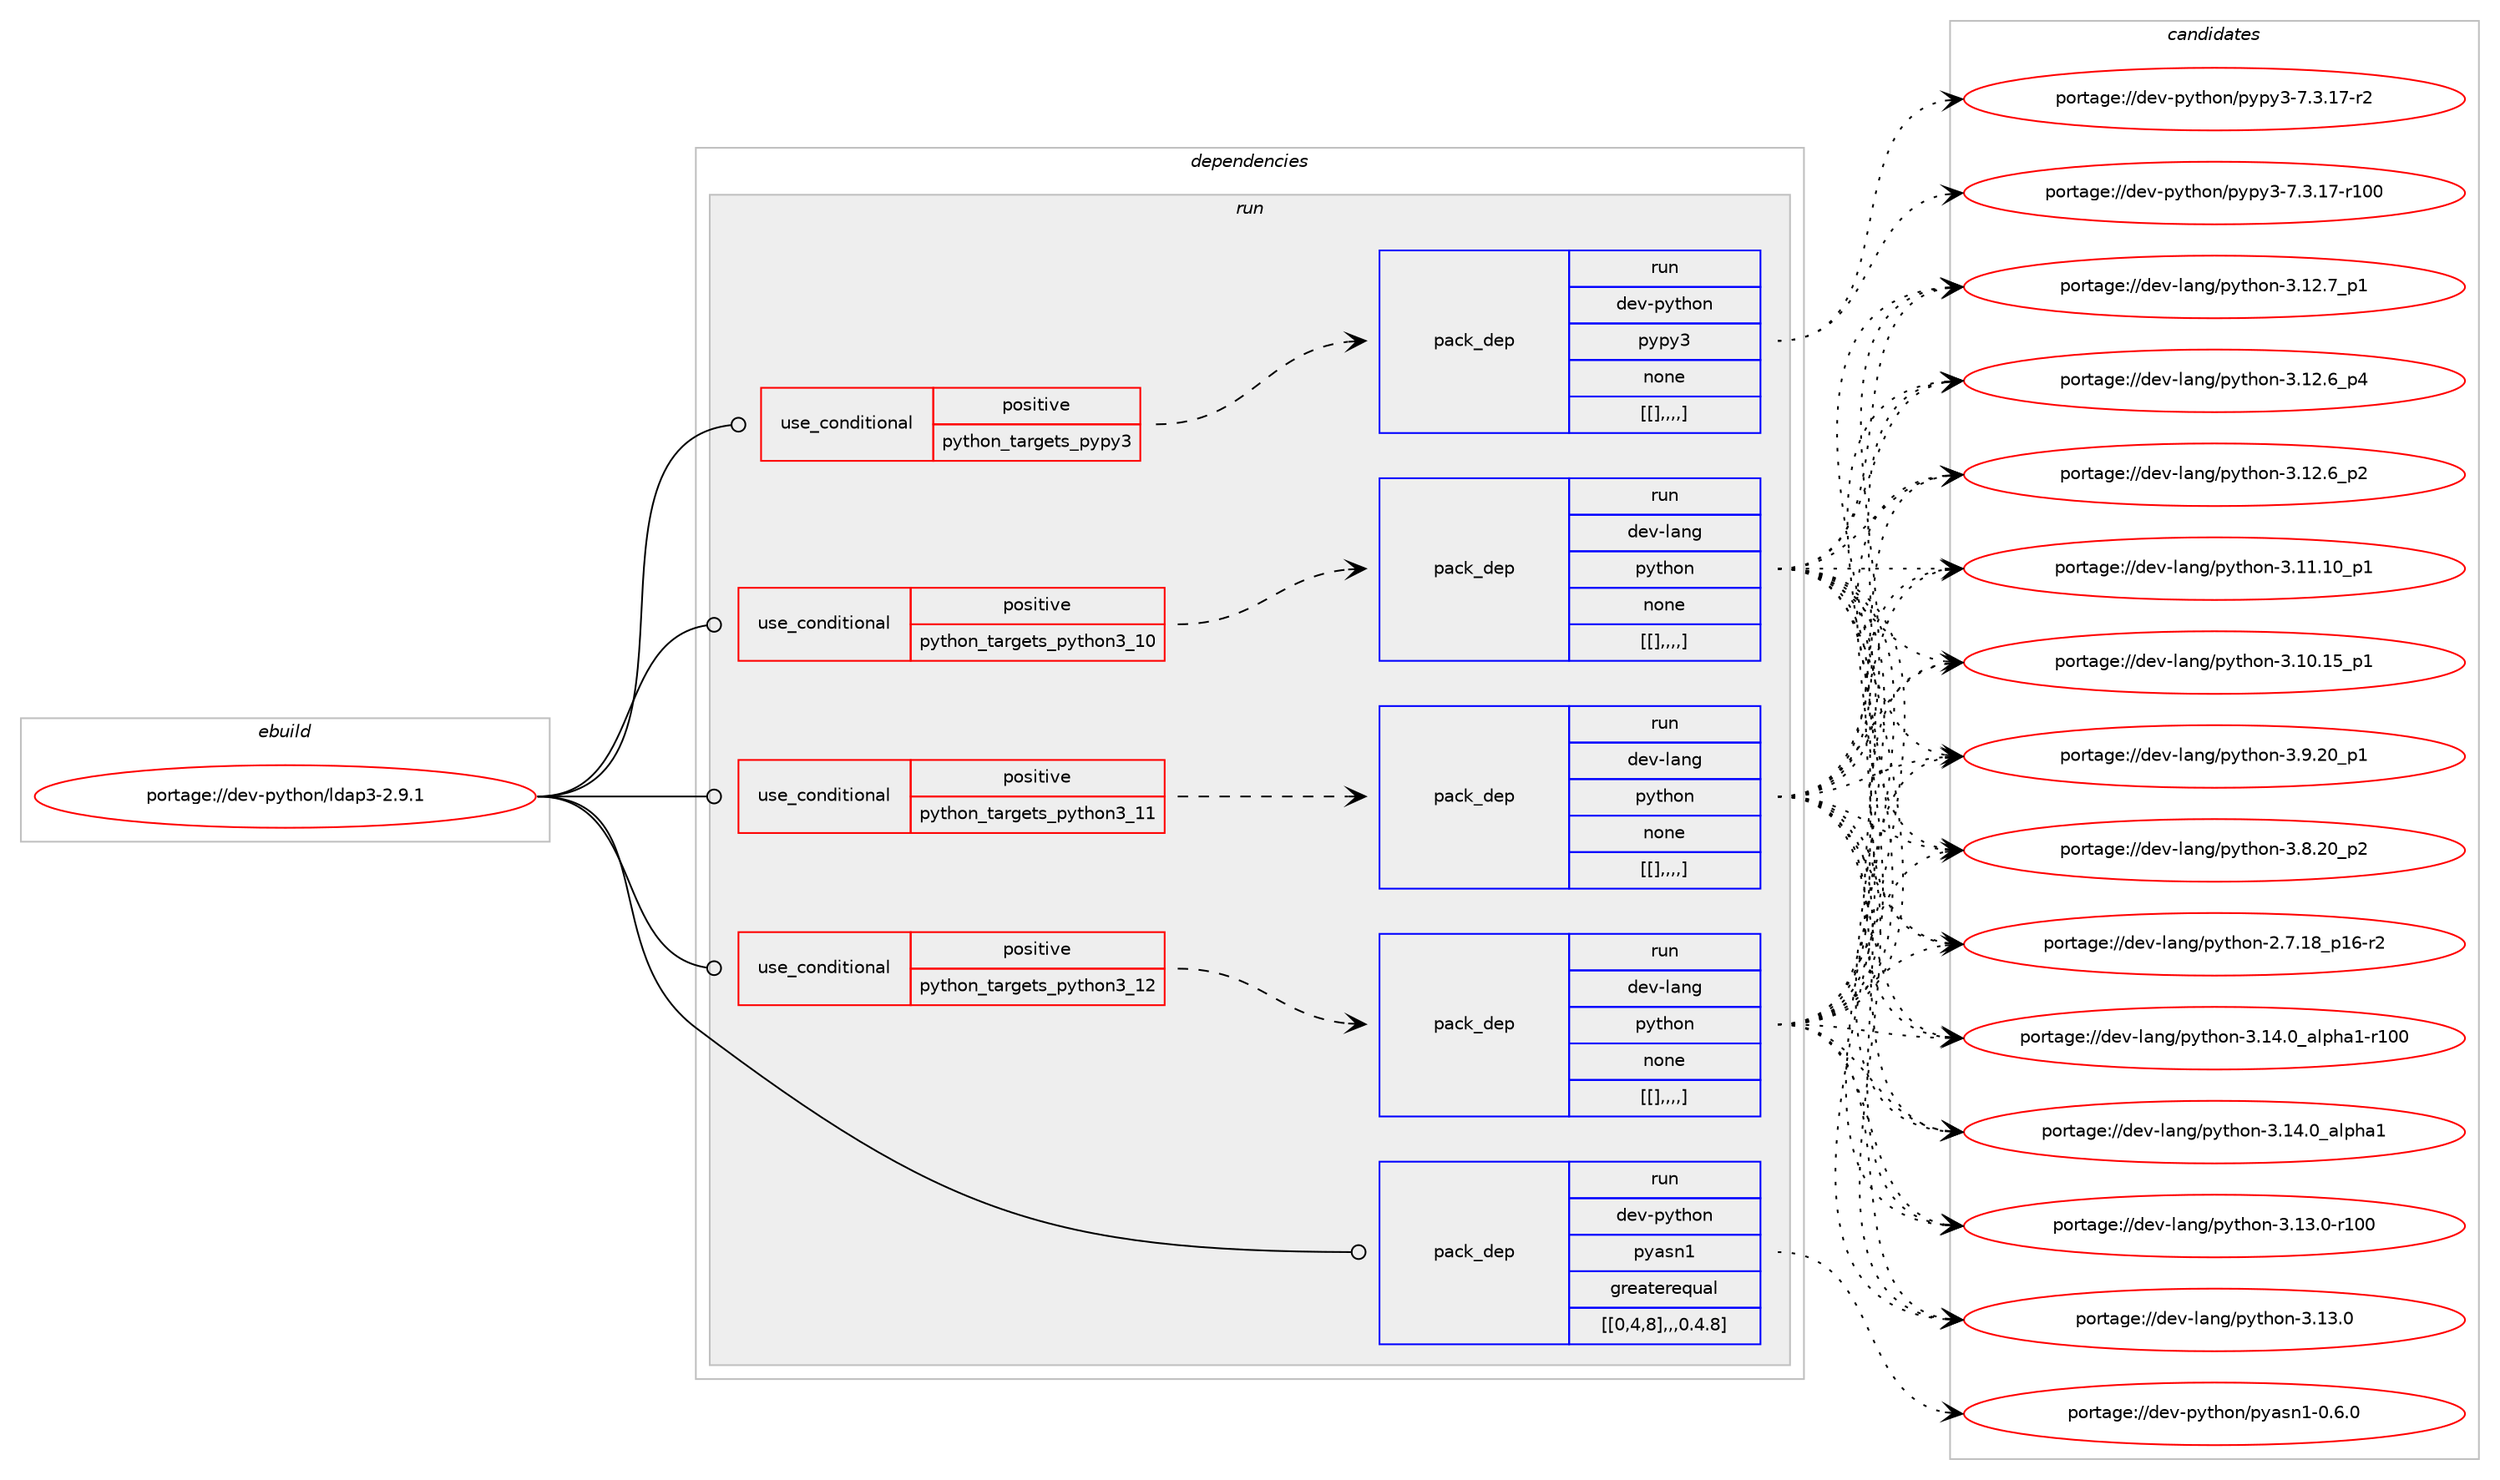 digraph prolog {

# *************
# Graph options
# *************

newrank=true;
concentrate=true;
compound=true;
graph [rankdir=LR,fontname=Helvetica,fontsize=10,ranksep=1.5];#, ranksep=2.5, nodesep=0.2];
edge  [arrowhead=vee];
node  [fontname=Helvetica,fontsize=10];

# **********
# The ebuild
# **********

subgraph cluster_leftcol {
color=gray;
label=<<i>ebuild</i>>;
id [label="portage://dev-python/ldap3-2.9.1", color=red, width=4, href="../dev-python/ldap3-2.9.1.svg"];
}

# ****************
# The dependencies
# ****************

subgraph cluster_midcol {
color=gray;
label=<<i>dependencies</i>>;
subgraph cluster_compile {
fillcolor="#eeeeee";
style=filled;
label=<<i>compile</i>>;
}
subgraph cluster_compileandrun {
fillcolor="#eeeeee";
style=filled;
label=<<i>compile and run</i>>;
}
subgraph cluster_run {
fillcolor="#eeeeee";
style=filled;
label=<<i>run</i>>;
subgraph cond36423 {
dependency155385 [label=<<TABLE BORDER="0" CELLBORDER="1" CELLSPACING="0" CELLPADDING="4"><TR><TD ROWSPAN="3" CELLPADDING="10">use_conditional</TD></TR><TR><TD>positive</TD></TR><TR><TD>python_targets_pypy3</TD></TR></TABLE>>, shape=none, color=red];
subgraph pack117632 {
dependency155410 [label=<<TABLE BORDER="0" CELLBORDER="1" CELLSPACING="0" CELLPADDING="4" WIDTH="220"><TR><TD ROWSPAN="6" CELLPADDING="30">pack_dep</TD></TR><TR><TD WIDTH="110">run</TD></TR><TR><TD>dev-python</TD></TR><TR><TD>pypy3</TD></TR><TR><TD>none</TD></TR><TR><TD>[[],,,,]</TD></TR></TABLE>>, shape=none, color=blue];
}
dependency155385:e -> dependency155410:w [weight=20,style="dashed",arrowhead="vee"];
}
id:e -> dependency155385:w [weight=20,style="solid",arrowhead="odot"];
subgraph cond36451 {
dependency155573 [label=<<TABLE BORDER="0" CELLBORDER="1" CELLSPACING="0" CELLPADDING="4"><TR><TD ROWSPAN="3" CELLPADDING="10">use_conditional</TD></TR><TR><TD>positive</TD></TR><TR><TD>python_targets_python3_10</TD></TR></TABLE>>, shape=none, color=red];
subgraph pack117763 {
dependency155599 [label=<<TABLE BORDER="0" CELLBORDER="1" CELLSPACING="0" CELLPADDING="4" WIDTH="220"><TR><TD ROWSPAN="6" CELLPADDING="30">pack_dep</TD></TR><TR><TD WIDTH="110">run</TD></TR><TR><TD>dev-lang</TD></TR><TR><TD>python</TD></TR><TR><TD>none</TD></TR><TR><TD>[[],,,,]</TD></TR></TABLE>>, shape=none, color=blue];
}
dependency155573:e -> dependency155599:w [weight=20,style="dashed",arrowhead="vee"];
}
id:e -> dependency155573:w [weight=20,style="solid",arrowhead="odot"];
subgraph cond36522 {
dependency155621 [label=<<TABLE BORDER="0" CELLBORDER="1" CELLSPACING="0" CELLPADDING="4"><TR><TD ROWSPAN="3" CELLPADDING="10">use_conditional</TD></TR><TR><TD>positive</TD></TR><TR><TD>python_targets_python3_11</TD></TR></TABLE>>, shape=none, color=red];
subgraph pack117783 {
dependency155627 [label=<<TABLE BORDER="0" CELLBORDER="1" CELLSPACING="0" CELLPADDING="4" WIDTH="220"><TR><TD ROWSPAN="6" CELLPADDING="30">pack_dep</TD></TR><TR><TD WIDTH="110">run</TD></TR><TR><TD>dev-lang</TD></TR><TR><TD>python</TD></TR><TR><TD>none</TD></TR><TR><TD>[[],,,,]</TD></TR></TABLE>>, shape=none, color=blue];
}
dependency155621:e -> dependency155627:w [weight=20,style="dashed",arrowhead="vee"];
}
id:e -> dependency155621:w [weight=20,style="solid",arrowhead="odot"];
subgraph cond36540 {
dependency155664 [label=<<TABLE BORDER="0" CELLBORDER="1" CELLSPACING="0" CELLPADDING="4"><TR><TD ROWSPAN="3" CELLPADDING="10">use_conditional</TD></TR><TR><TD>positive</TD></TR><TR><TD>python_targets_python3_12</TD></TR></TABLE>>, shape=none, color=red];
subgraph pack117820 {
dependency155729 [label=<<TABLE BORDER="0" CELLBORDER="1" CELLSPACING="0" CELLPADDING="4" WIDTH="220"><TR><TD ROWSPAN="6" CELLPADDING="30">pack_dep</TD></TR><TR><TD WIDTH="110">run</TD></TR><TR><TD>dev-lang</TD></TR><TR><TD>python</TD></TR><TR><TD>none</TD></TR><TR><TD>[[],,,,]</TD></TR></TABLE>>, shape=none, color=blue];
}
dependency155664:e -> dependency155729:w [weight=20,style="dashed",arrowhead="vee"];
}
id:e -> dependency155664:w [weight=20,style="solid",arrowhead="odot"];
subgraph pack117853 {
dependency155752 [label=<<TABLE BORDER="0" CELLBORDER="1" CELLSPACING="0" CELLPADDING="4" WIDTH="220"><TR><TD ROWSPAN="6" CELLPADDING="30">pack_dep</TD></TR><TR><TD WIDTH="110">run</TD></TR><TR><TD>dev-python</TD></TR><TR><TD>pyasn1</TD></TR><TR><TD>greaterequal</TD></TR><TR><TD>[[0,4,8],,,0.4.8]</TD></TR></TABLE>>, shape=none, color=blue];
}
id:e -> dependency155752:w [weight=20,style="solid",arrowhead="odot"];
}
}

# **************
# The candidates
# **************

subgraph cluster_choices {
rank=same;
color=gray;
label=<<i>candidates</i>>;

subgraph choice117624 {
color=black;
nodesep=1;
choice100101118451121211161041111104711212111212151455546514649554511450 [label="portage://dev-python/pypy3-7.3.17-r2", color=red, width=4,href="../dev-python/pypy3-7.3.17-r2.svg"];
choice1001011184511212111610411111047112121112121514555465146495545114494848 [label="portage://dev-python/pypy3-7.3.17-r100", color=red, width=4,href="../dev-python/pypy3-7.3.17-r100.svg"];
dependency155410:e -> choice100101118451121211161041111104711212111212151455546514649554511450:w [style=dotted,weight="100"];
dependency155410:e -> choice1001011184511212111610411111047112121112121514555465146495545114494848:w [style=dotted,weight="100"];
}
subgraph choice117626 {
color=black;
nodesep=1;
choice100101118451089711010347112121116104111110455146495246489597108112104974945114494848 [label="portage://dev-lang/python-3.14.0_alpha1-r100", color=red, width=4,href="../dev-lang/python-3.14.0_alpha1-r100.svg"];
choice1001011184510897110103471121211161041111104551464952464895971081121049749 [label="portage://dev-lang/python-3.14.0_alpha1", color=red, width=4,href="../dev-lang/python-3.14.0_alpha1.svg"];
choice1001011184510897110103471121211161041111104551464951464845114494848 [label="portage://dev-lang/python-3.13.0-r100", color=red, width=4,href="../dev-lang/python-3.13.0-r100.svg"];
choice10010111845108971101034711212111610411111045514649514648 [label="portage://dev-lang/python-3.13.0", color=red, width=4,href="../dev-lang/python-3.13.0.svg"];
choice100101118451089711010347112121116104111110455146495046559511249 [label="portage://dev-lang/python-3.12.7_p1", color=red, width=4,href="../dev-lang/python-3.12.7_p1.svg"];
choice100101118451089711010347112121116104111110455146495046549511252 [label="portage://dev-lang/python-3.12.6_p4", color=red, width=4,href="../dev-lang/python-3.12.6_p4.svg"];
choice100101118451089711010347112121116104111110455146495046549511250 [label="portage://dev-lang/python-3.12.6_p2", color=red, width=4,href="../dev-lang/python-3.12.6_p2.svg"];
choice10010111845108971101034711212111610411111045514649494649489511249 [label="portage://dev-lang/python-3.11.10_p1", color=red, width=4,href="../dev-lang/python-3.11.10_p1.svg"];
choice10010111845108971101034711212111610411111045514649484649539511249 [label="portage://dev-lang/python-3.10.15_p1", color=red, width=4,href="../dev-lang/python-3.10.15_p1.svg"];
choice100101118451089711010347112121116104111110455146574650489511249 [label="portage://dev-lang/python-3.9.20_p1", color=red, width=4,href="../dev-lang/python-3.9.20_p1.svg"];
choice100101118451089711010347112121116104111110455146564650489511250 [label="portage://dev-lang/python-3.8.20_p2", color=red, width=4,href="../dev-lang/python-3.8.20_p2.svg"];
choice100101118451089711010347112121116104111110455046554649569511249544511450 [label="portage://dev-lang/python-2.7.18_p16-r2", color=red, width=4,href="../dev-lang/python-2.7.18_p16-r2.svg"];
dependency155599:e -> choice100101118451089711010347112121116104111110455146495246489597108112104974945114494848:w [style=dotted,weight="100"];
dependency155599:e -> choice1001011184510897110103471121211161041111104551464952464895971081121049749:w [style=dotted,weight="100"];
dependency155599:e -> choice1001011184510897110103471121211161041111104551464951464845114494848:w [style=dotted,weight="100"];
dependency155599:e -> choice10010111845108971101034711212111610411111045514649514648:w [style=dotted,weight="100"];
dependency155599:e -> choice100101118451089711010347112121116104111110455146495046559511249:w [style=dotted,weight="100"];
dependency155599:e -> choice100101118451089711010347112121116104111110455146495046549511252:w [style=dotted,weight="100"];
dependency155599:e -> choice100101118451089711010347112121116104111110455146495046549511250:w [style=dotted,weight="100"];
dependency155599:e -> choice10010111845108971101034711212111610411111045514649494649489511249:w [style=dotted,weight="100"];
dependency155599:e -> choice10010111845108971101034711212111610411111045514649484649539511249:w [style=dotted,weight="100"];
dependency155599:e -> choice100101118451089711010347112121116104111110455146574650489511249:w [style=dotted,weight="100"];
dependency155599:e -> choice100101118451089711010347112121116104111110455146564650489511250:w [style=dotted,weight="100"];
dependency155599:e -> choice100101118451089711010347112121116104111110455046554649569511249544511450:w [style=dotted,weight="100"];
}
subgraph choice117636 {
color=black;
nodesep=1;
choice100101118451089711010347112121116104111110455146495246489597108112104974945114494848 [label="portage://dev-lang/python-3.14.0_alpha1-r100", color=red, width=4,href="../dev-lang/python-3.14.0_alpha1-r100.svg"];
choice1001011184510897110103471121211161041111104551464952464895971081121049749 [label="portage://dev-lang/python-3.14.0_alpha1", color=red, width=4,href="../dev-lang/python-3.14.0_alpha1.svg"];
choice1001011184510897110103471121211161041111104551464951464845114494848 [label="portage://dev-lang/python-3.13.0-r100", color=red, width=4,href="../dev-lang/python-3.13.0-r100.svg"];
choice10010111845108971101034711212111610411111045514649514648 [label="portage://dev-lang/python-3.13.0", color=red, width=4,href="../dev-lang/python-3.13.0.svg"];
choice100101118451089711010347112121116104111110455146495046559511249 [label="portage://dev-lang/python-3.12.7_p1", color=red, width=4,href="../dev-lang/python-3.12.7_p1.svg"];
choice100101118451089711010347112121116104111110455146495046549511252 [label="portage://dev-lang/python-3.12.6_p4", color=red, width=4,href="../dev-lang/python-3.12.6_p4.svg"];
choice100101118451089711010347112121116104111110455146495046549511250 [label="portage://dev-lang/python-3.12.6_p2", color=red, width=4,href="../dev-lang/python-3.12.6_p2.svg"];
choice10010111845108971101034711212111610411111045514649494649489511249 [label="portage://dev-lang/python-3.11.10_p1", color=red, width=4,href="../dev-lang/python-3.11.10_p1.svg"];
choice10010111845108971101034711212111610411111045514649484649539511249 [label="portage://dev-lang/python-3.10.15_p1", color=red, width=4,href="../dev-lang/python-3.10.15_p1.svg"];
choice100101118451089711010347112121116104111110455146574650489511249 [label="portage://dev-lang/python-3.9.20_p1", color=red, width=4,href="../dev-lang/python-3.9.20_p1.svg"];
choice100101118451089711010347112121116104111110455146564650489511250 [label="portage://dev-lang/python-3.8.20_p2", color=red, width=4,href="../dev-lang/python-3.8.20_p2.svg"];
choice100101118451089711010347112121116104111110455046554649569511249544511450 [label="portage://dev-lang/python-2.7.18_p16-r2", color=red, width=4,href="../dev-lang/python-2.7.18_p16-r2.svg"];
dependency155627:e -> choice100101118451089711010347112121116104111110455146495246489597108112104974945114494848:w [style=dotted,weight="100"];
dependency155627:e -> choice1001011184510897110103471121211161041111104551464952464895971081121049749:w [style=dotted,weight="100"];
dependency155627:e -> choice1001011184510897110103471121211161041111104551464951464845114494848:w [style=dotted,weight="100"];
dependency155627:e -> choice10010111845108971101034711212111610411111045514649514648:w [style=dotted,weight="100"];
dependency155627:e -> choice100101118451089711010347112121116104111110455146495046559511249:w [style=dotted,weight="100"];
dependency155627:e -> choice100101118451089711010347112121116104111110455146495046549511252:w [style=dotted,weight="100"];
dependency155627:e -> choice100101118451089711010347112121116104111110455146495046549511250:w [style=dotted,weight="100"];
dependency155627:e -> choice10010111845108971101034711212111610411111045514649494649489511249:w [style=dotted,weight="100"];
dependency155627:e -> choice10010111845108971101034711212111610411111045514649484649539511249:w [style=dotted,weight="100"];
dependency155627:e -> choice100101118451089711010347112121116104111110455146574650489511249:w [style=dotted,weight="100"];
dependency155627:e -> choice100101118451089711010347112121116104111110455146564650489511250:w [style=dotted,weight="100"];
dependency155627:e -> choice100101118451089711010347112121116104111110455046554649569511249544511450:w [style=dotted,weight="100"];
}
subgraph choice117642 {
color=black;
nodesep=1;
choice100101118451089711010347112121116104111110455146495246489597108112104974945114494848 [label="portage://dev-lang/python-3.14.0_alpha1-r100", color=red, width=4,href="../dev-lang/python-3.14.0_alpha1-r100.svg"];
choice1001011184510897110103471121211161041111104551464952464895971081121049749 [label="portage://dev-lang/python-3.14.0_alpha1", color=red, width=4,href="../dev-lang/python-3.14.0_alpha1.svg"];
choice1001011184510897110103471121211161041111104551464951464845114494848 [label="portage://dev-lang/python-3.13.0-r100", color=red, width=4,href="../dev-lang/python-3.13.0-r100.svg"];
choice10010111845108971101034711212111610411111045514649514648 [label="portage://dev-lang/python-3.13.0", color=red, width=4,href="../dev-lang/python-3.13.0.svg"];
choice100101118451089711010347112121116104111110455146495046559511249 [label="portage://dev-lang/python-3.12.7_p1", color=red, width=4,href="../dev-lang/python-3.12.7_p1.svg"];
choice100101118451089711010347112121116104111110455146495046549511252 [label="portage://dev-lang/python-3.12.6_p4", color=red, width=4,href="../dev-lang/python-3.12.6_p4.svg"];
choice100101118451089711010347112121116104111110455146495046549511250 [label="portage://dev-lang/python-3.12.6_p2", color=red, width=4,href="../dev-lang/python-3.12.6_p2.svg"];
choice10010111845108971101034711212111610411111045514649494649489511249 [label="portage://dev-lang/python-3.11.10_p1", color=red, width=4,href="../dev-lang/python-3.11.10_p1.svg"];
choice10010111845108971101034711212111610411111045514649484649539511249 [label="portage://dev-lang/python-3.10.15_p1", color=red, width=4,href="../dev-lang/python-3.10.15_p1.svg"];
choice100101118451089711010347112121116104111110455146574650489511249 [label="portage://dev-lang/python-3.9.20_p1", color=red, width=4,href="../dev-lang/python-3.9.20_p1.svg"];
choice100101118451089711010347112121116104111110455146564650489511250 [label="portage://dev-lang/python-3.8.20_p2", color=red, width=4,href="../dev-lang/python-3.8.20_p2.svg"];
choice100101118451089711010347112121116104111110455046554649569511249544511450 [label="portage://dev-lang/python-2.7.18_p16-r2", color=red, width=4,href="../dev-lang/python-2.7.18_p16-r2.svg"];
dependency155729:e -> choice100101118451089711010347112121116104111110455146495246489597108112104974945114494848:w [style=dotted,weight="100"];
dependency155729:e -> choice1001011184510897110103471121211161041111104551464952464895971081121049749:w [style=dotted,weight="100"];
dependency155729:e -> choice1001011184510897110103471121211161041111104551464951464845114494848:w [style=dotted,weight="100"];
dependency155729:e -> choice10010111845108971101034711212111610411111045514649514648:w [style=dotted,weight="100"];
dependency155729:e -> choice100101118451089711010347112121116104111110455146495046559511249:w [style=dotted,weight="100"];
dependency155729:e -> choice100101118451089711010347112121116104111110455146495046549511252:w [style=dotted,weight="100"];
dependency155729:e -> choice100101118451089711010347112121116104111110455146495046549511250:w [style=dotted,weight="100"];
dependency155729:e -> choice10010111845108971101034711212111610411111045514649494649489511249:w [style=dotted,weight="100"];
dependency155729:e -> choice10010111845108971101034711212111610411111045514649484649539511249:w [style=dotted,weight="100"];
dependency155729:e -> choice100101118451089711010347112121116104111110455146574650489511249:w [style=dotted,weight="100"];
dependency155729:e -> choice100101118451089711010347112121116104111110455146564650489511250:w [style=dotted,weight="100"];
dependency155729:e -> choice100101118451089711010347112121116104111110455046554649569511249544511450:w [style=dotted,weight="100"];
}
subgraph choice117671 {
color=black;
nodesep=1;
choice10010111845112121116104111110471121219711511049454846544648 [label="portage://dev-python/pyasn1-0.6.0", color=red, width=4,href="../dev-python/pyasn1-0.6.0.svg"];
dependency155752:e -> choice10010111845112121116104111110471121219711511049454846544648:w [style=dotted,weight="100"];
}
}

}
